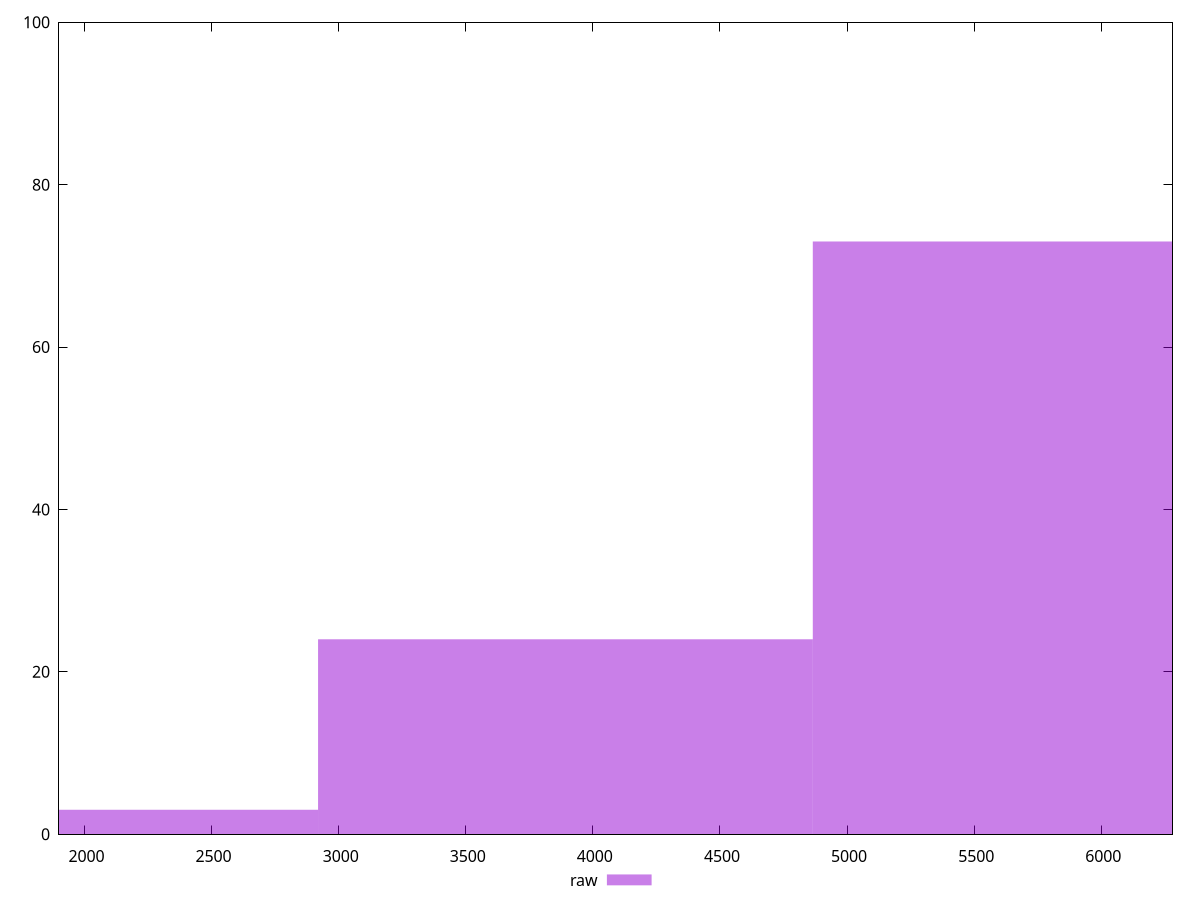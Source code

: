 reset

$raw <<EOF
5838.100203863176 73
3892.0668025754508 24
1946.0334012877254 3
EOF

set key outside below
set boxwidth 1946.0334012877254
set xrange [1900:6280]
set yrange [0:100]
set trange [0:100]
set style fill transparent solid 0.5 noborder
set terminal svg size 640, 490 enhanced background rgb 'white'
set output "report_00013_2021-02-09T12-04-24.940Z/unused-javascript/samples/pages+cached/raw/histogram.svg"

plot $raw title "raw" with boxes

reset
